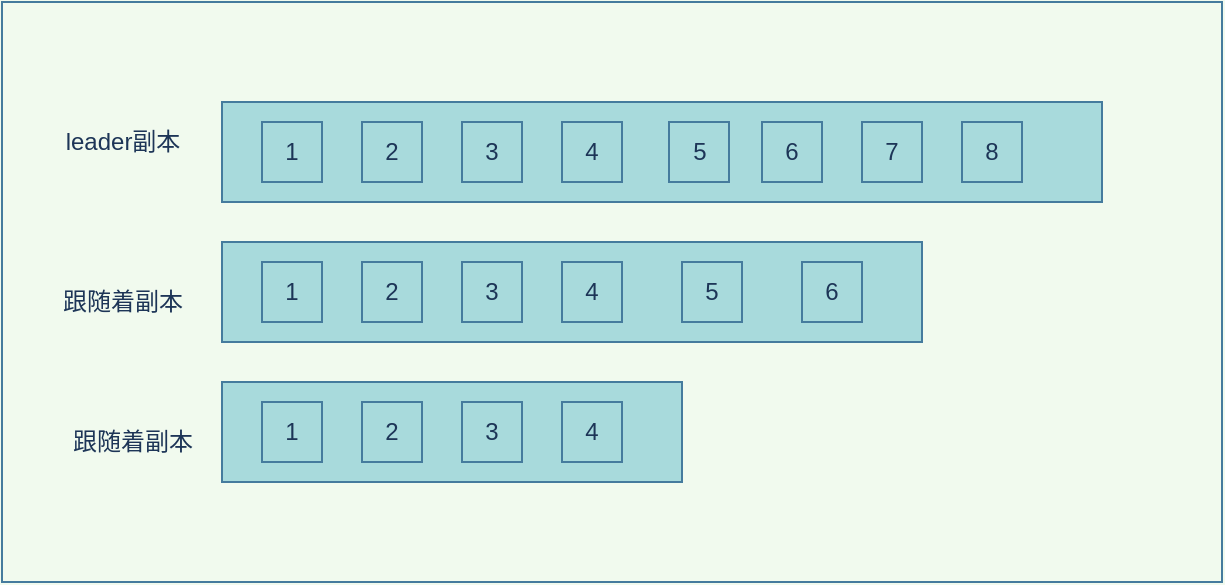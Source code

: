 <mxfile>
    <diagram id="0r4tWBkeg_DiuMSHdl0f" name="第 1 页">
        <mxGraphModel dx="595" dy="612" grid="1" gridSize="10" guides="1" tooltips="1" connect="1" arrows="1" fold="1" page="1" pageScale="1" pageWidth="827" pageHeight="1169" background="#F1FAEE" math="0" shadow="0">
            <root>
                <mxCell id="0"/>
                <mxCell id="1" parent="0"/>
                <mxCell id="2" value="" style="rounded=0;whiteSpace=wrap;html=1;sketch=0;fontColor=#1D3557;strokeColor=#457B9D;fillColor=#A8DADC;" vertex="1" parent="1">
                    <mxGeometry x="190" y="210" width="440" height="50" as="geometry"/>
                </mxCell>
                <mxCell id="3" value="" style="rounded=0;whiteSpace=wrap;html=1;sketch=0;fontColor=#1D3557;strokeColor=#457B9D;fillColor=#A8DADC;" vertex="1" parent="1">
                    <mxGeometry x="190" y="280" width="350" height="50" as="geometry"/>
                </mxCell>
                <mxCell id="4" value="" style="rounded=0;whiteSpace=wrap;html=1;sketch=0;fontColor=#1D3557;strokeColor=#457B9D;fillColor=#A8DADC;" vertex="1" parent="1">
                    <mxGeometry x="190" y="350" width="230" height="50" as="geometry"/>
                </mxCell>
                <mxCell id="5" value="1" style="rounded=0;whiteSpace=wrap;html=1;sketch=0;fontColor=#1D3557;strokeColor=#457B9D;fillColor=#A8DADC;" vertex="1" parent="1">
                    <mxGeometry x="210" y="220" width="30" height="30" as="geometry"/>
                </mxCell>
                <mxCell id="6" value="3" style="rounded=0;whiteSpace=wrap;html=1;sketch=0;fontColor=#1D3557;strokeColor=#457B9D;fillColor=#A8DADC;" vertex="1" parent="1">
                    <mxGeometry x="310" y="220" width="30" height="30" as="geometry"/>
                </mxCell>
                <mxCell id="7" value="2" style="rounded=0;whiteSpace=wrap;html=1;sketch=0;fontColor=#1D3557;strokeColor=#457B9D;fillColor=#A8DADC;" vertex="1" parent="1">
                    <mxGeometry x="260" y="220" width="30" height="30" as="geometry"/>
                </mxCell>
                <mxCell id="8" value="4" style="rounded=0;whiteSpace=wrap;html=1;sketch=0;fontColor=#1D3557;strokeColor=#457B9D;fillColor=#A8DADC;" vertex="1" parent="1">
                    <mxGeometry x="360" y="220" width="30" height="30" as="geometry"/>
                </mxCell>
                <mxCell id="9" value="5" style="rounded=0;whiteSpace=wrap;html=1;sketch=0;fontColor=#1D3557;strokeColor=#457B9D;fillColor=#A8DADC;" vertex="1" parent="1">
                    <mxGeometry x="413.5" y="220" width="30" height="30" as="geometry"/>
                </mxCell>
                <mxCell id="10" value="7" style="rounded=0;whiteSpace=wrap;html=1;sketch=0;fontColor=#1D3557;strokeColor=#457B9D;fillColor=#A8DADC;" vertex="1" parent="1">
                    <mxGeometry x="510" y="220" width="30" height="30" as="geometry"/>
                </mxCell>
                <mxCell id="11" value="6" style="rounded=0;whiteSpace=wrap;html=1;sketch=0;fontColor=#1D3557;strokeColor=#457B9D;fillColor=#A8DADC;" vertex="1" parent="1">
                    <mxGeometry x="460" y="220" width="30" height="30" as="geometry"/>
                </mxCell>
                <mxCell id="12" value="8" style="rounded=0;whiteSpace=wrap;html=1;sketch=0;fontColor=#1D3557;strokeColor=#457B9D;fillColor=#A8DADC;" vertex="1" parent="1">
                    <mxGeometry x="560" y="220" width="30" height="30" as="geometry"/>
                </mxCell>
                <mxCell id="13" value="1" style="rounded=0;whiteSpace=wrap;html=1;sketch=0;fontColor=#1D3557;strokeColor=#457B9D;fillColor=#A8DADC;" vertex="1" parent="1">
                    <mxGeometry x="210" y="290" width="30" height="30" as="geometry"/>
                </mxCell>
                <mxCell id="14" value="2" style="rounded=0;whiteSpace=wrap;html=1;sketch=0;fontColor=#1D3557;strokeColor=#457B9D;fillColor=#A8DADC;" vertex="1" parent="1">
                    <mxGeometry x="260" y="290" width="30" height="30" as="geometry"/>
                </mxCell>
                <mxCell id="15" value="3" style="rounded=0;whiteSpace=wrap;html=1;sketch=0;fontColor=#1D3557;strokeColor=#457B9D;fillColor=#A8DADC;" vertex="1" parent="1">
                    <mxGeometry x="310" y="290" width="30" height="30" as="geometry"/>
                </mxCell>
                <mxCell id="16" value="4" style="rounded=0;whiteSpace=wrap;html=1;sketch=0;fontColor=#1D3557;strokeColor=#457B9D;fillColor=#A8DADC;" vertex="1" parent="1">
                    <mxGeometry x="360" y="290" width="30" height="30" as="geometry"/>
                </mxCell>
                <mxCell id="17" value="5" style="rounded=0;whiteSpace=wrap;html=1;sketch=0;fontColor=#1D3557;strokeColor=#457B9D;fillColor=#A8DADC;" vertex="1" parent="1">
                    <mxGeometry x="420" y="290" width="30" height="30" as="geometry"/>
                </mxCell>
                <mxCell id="18" value="6" style="rounded=0;whiteSpace=wrap;html=1;sketch=0;fontColor=#1D3557;strokeColor=#457B9D;fillColor=#A8DADC;" vertex="1" parent="1">
                    <mxGeometry x="480" y="290" width="30" height="30" as="geometry"/>
                </mxCell>
                <mxCell id="19" value="1" style="rounded=0;whiteSpace=wrap;html=1;sketch=0;fontColor=#1D3557;strokeColor=#457B9D;fillColor=#A8DADC;" vertex="1" parent="1">
                    <mxGeometry x="210" y="360" width="30" height="30" as="geometry"/>
                </mxCell>
                <mxCell id="20" value="3" style="rounded=0;whiteSpace=wrap;html=1;sketch=0;fontColor=#1D3557;strokeColor=#457B9D;fillColor=#A8DADC;" vertex="1" parent="1">
                    <mxGeometry x="310" y="360" width="30" height="30" as="geometry"/>
                </mxCell>
                <mxCell id="21" value="2" style="rounded=0;whiteSpace=wrap;html=1;sketch=0;fontColor=#1D3557;strokeColor=#457B9D;fillColor=#A8DADC;" vertex="1" parent="1">
                    <mxGeometry x="260" y="360" width="30" height="30" as="geometry"/>
                </mxCell>
                <mxCell id="22" value="4" style="rounded=0;whiteSpace=wrap;html=1;sketch=0;fontColor=#1D3557;strokeColor=#457B9D;fillColor=#A8DADC;" vertex="1" parent="1">
                    <mxGeometry x="360" y="360" width="30" height="30" as="geometry"/>
                </mxCell>
                <mxCell id="23" value="leader副本" style="text;html=1;align=center;verticalAlign=middle;resizable=0;points=[];autosize=1;strokeColor=none;fontColor=#1D3557;" vertex="1" parent="1">
                    <mxGeometry x="105" y="220" width="70" height="20" as="geometry"/>
                </mxCell>
                <mxCell id="24" value="跟随着副本" style="text;html=1;align=center;verticalAlign=middle;resizable=0;points=[];autosize=1;strokeColor=none;fontColor=#1D3557;" vertex="1" parent="1">
                    <mxGeometry x="100" y="300" width="80" height="20" as="geometry"/>
                </mxCell>
                <mxCell id="25" value="跟随着副本" style="text;html=1;align=center;verticalAlign=middle;resizable=0;points=[];autosize=1;strokeColor=none;fontColor=#1D3557;" vertex="1" parent="1">
                    <mxGeometry x="105" y="370" width="80" height="20" as="geometry"/>
                </mxCell>
                <mxCell id="26" value="" style="rounded=0;whiteSpace=wrap;html=1;sketch=0;fontColor=#1D3557;strokeColor=#457B9D;fillColor=none;" vertex="1" parent="1">
                    <mxGeometry x="80" y="160" width="610" height="290" as="geometry"/>
                </mxCell>
            </root>
        </mxGraphModel>
    </diagram>
</mxfile>